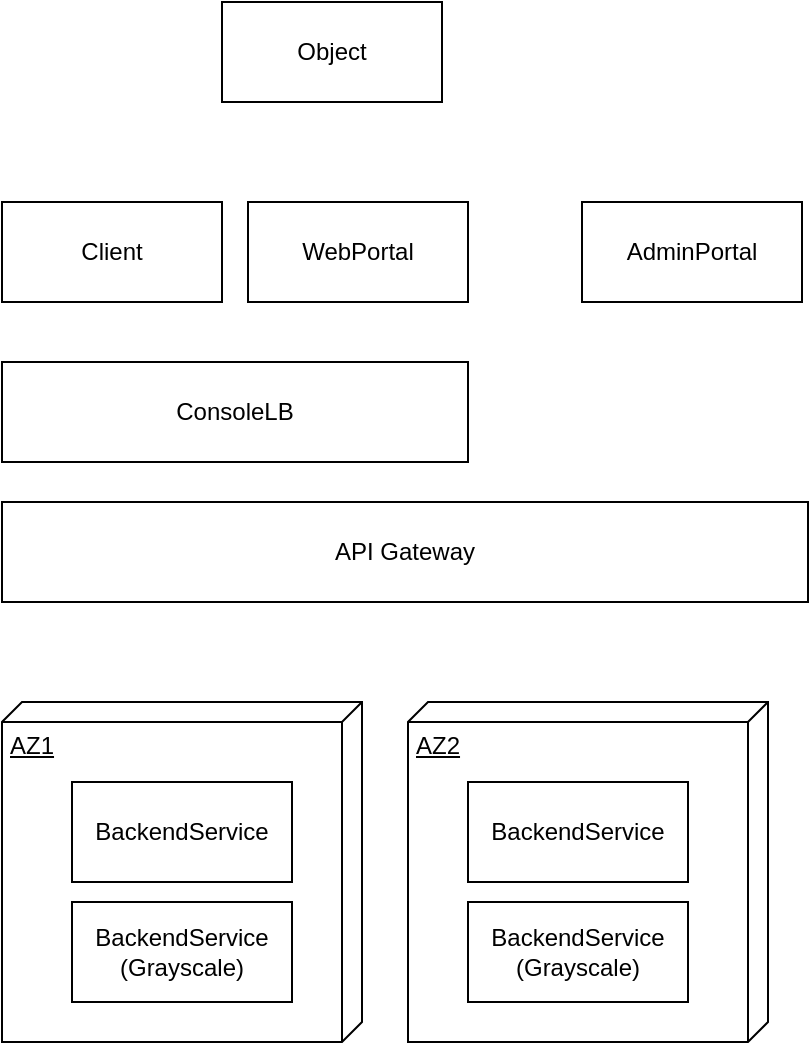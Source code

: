 <mxfile version="24.5.2" type="github">
  <diagram name="Page-1" id="929967ad-93f9-6ef4-fab6-5d389245f69c">
    <mxGraphModel dx="1050" dy="557" grid="1" gridSize="10" guides="1" tooltips="1" connect="1" arrows="1" fold="1" page="1" pageScale="1.5" pageWidth="1169" pageHeight="826" background="none" math="0" shadow="0">
      <root>
        <mxCell id="0" style=";html=1;" />
        <mxCell id="1" style=";html=1;" parent="0" />
        <mxCell id="31M5wrhYhJu7jo80QgoE-2" value="Client" style="html=1;whiteSpace=wrap;" vertex="1" parent="1">
          <mxGeometry x="577" y="230" width="110" height="50" as="geometry" />
        </mxCell>
        <mxCell id="31M5wrhYhJu7jo80QgoE-6" value="Object" style="html=1;whiteSpace=wrap;" vertex="1" parent="1">
          <mxGeometry x="687" y="130" width="110" height="50" as="geometry" />
        </mxCell>
        <mxCell id="31M5wrhYhJu7jo80QgoE-7" value="WebPortal" style="html=1;whiteSpace=wrap;" vertex="1" parent="1">
          <mxGeometry x="700" y="230" width="110" height="50" as="geometry" />
        </mxCell>
        <mxCell id="31M5wrhYhJu7jo80QgoE-8" value="AdminPortal" style="html=1;whiteSpace=wrap;" vertex="1" parent="1">
          <mxGeometry x="867" y="230" width="110" height="50" as="geometry" />
        </mxCell>
        <mxCell id="31M5wrhYhJu7jo80QgoE-10" value="ConsoleLB" style="html=1;whiteSpace=wrap;" vertex="1" parent="1">
          <mxGeometry x="577" y="310" width="233" height="50" as="geometry" />
        </mxCell>
        <mxCell id="31M5wrhYhJu7jo80QgoE-11" value="API Gateway" style="html=1;whiteSpace=wrap;" vertex="1" parent="1">
          <mxGeometry x="577" y="380" width="403" height="50" as="geometry" />
        </mxCell>
        <mxCell id="31M5wrhYhJu7jo80QgoE-12" value="AZ1" style="verticalAlign=top;align=left;spacingTop=8;spacingLeft=2;spacingRight=12;shape=cube;size=10;direction=south;fontStyle=4;html=1;whiteSpace=wrap;" vertex="1" parent="1">
          <mxGeometry x="577" y="480" width="180" height="170" as="geometry" />
        </mxCell>
        <mxCell id="31M5wrhYhJu7jo80QgoE-13" value="AZ2" style="verticalAlign=top;align=left;spacingTop=8;spacingLeft=2;spacingRight=12;shape=cube;size=10;direction=south;fontStyle=4;html=1;whiteSpace=wrap;" vertex="1" parent="1">
          <mxGeometry x="780" y="480" width="180" height="170" as="geometry" />
        </mxCell>
        <mxCell id="31M5wrhYhJu7jo80QgoE-14" value="BackendService" style="html=1;whiteSpace=wrap;" vertex="1" parent="1">
          <mxGeometry x="612" y="520" width="110" height="50" as="geometry" />
        </mxCell>
        <mxCell id="31M5wrhYhJu7jo80QgoE-15" value="BackendService" style="html=1;whiteSpace=wrap;" vertex="1" parent="1">
          <mxGeometry x="810" y="520" width="110" height="50" as="geometry" />
        </mxCell>
        <mxCell id="31M5wrhYhJu7jo80QgoE-16" value="BackendService&lt;div&gt;(Grayscale)&lt;/div&gt;" style="html=1;whiteSpace=wrap;" vertex="1" parent="1">
          <mxGeometry x="612" y="580" width="110" height="50" as="geometry" />
        </mxCell>
        <mxCell id="31M5wrhYhJu7jo80QgoE-17" value="BackendService&lt;div&gt;(Grayscale)&lt;/div&gt;" style="html=1;whiteSpace=wrap;" vertex="1" parent="1">
          <mxGeometry x="810" y="580" width="110" height="50" as="geometry" />
        </mxCell>
      </root>
    </mxGraphModel>
  </diagram>
</mxfile>
